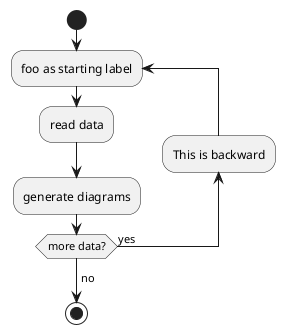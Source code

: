 @startuml
start

repeat :foo as starting label;
    :read data;
    :generate diagrams;
backward :This is backward;
repeat while (more data?) is (yes)
->no;

stop
@enduml